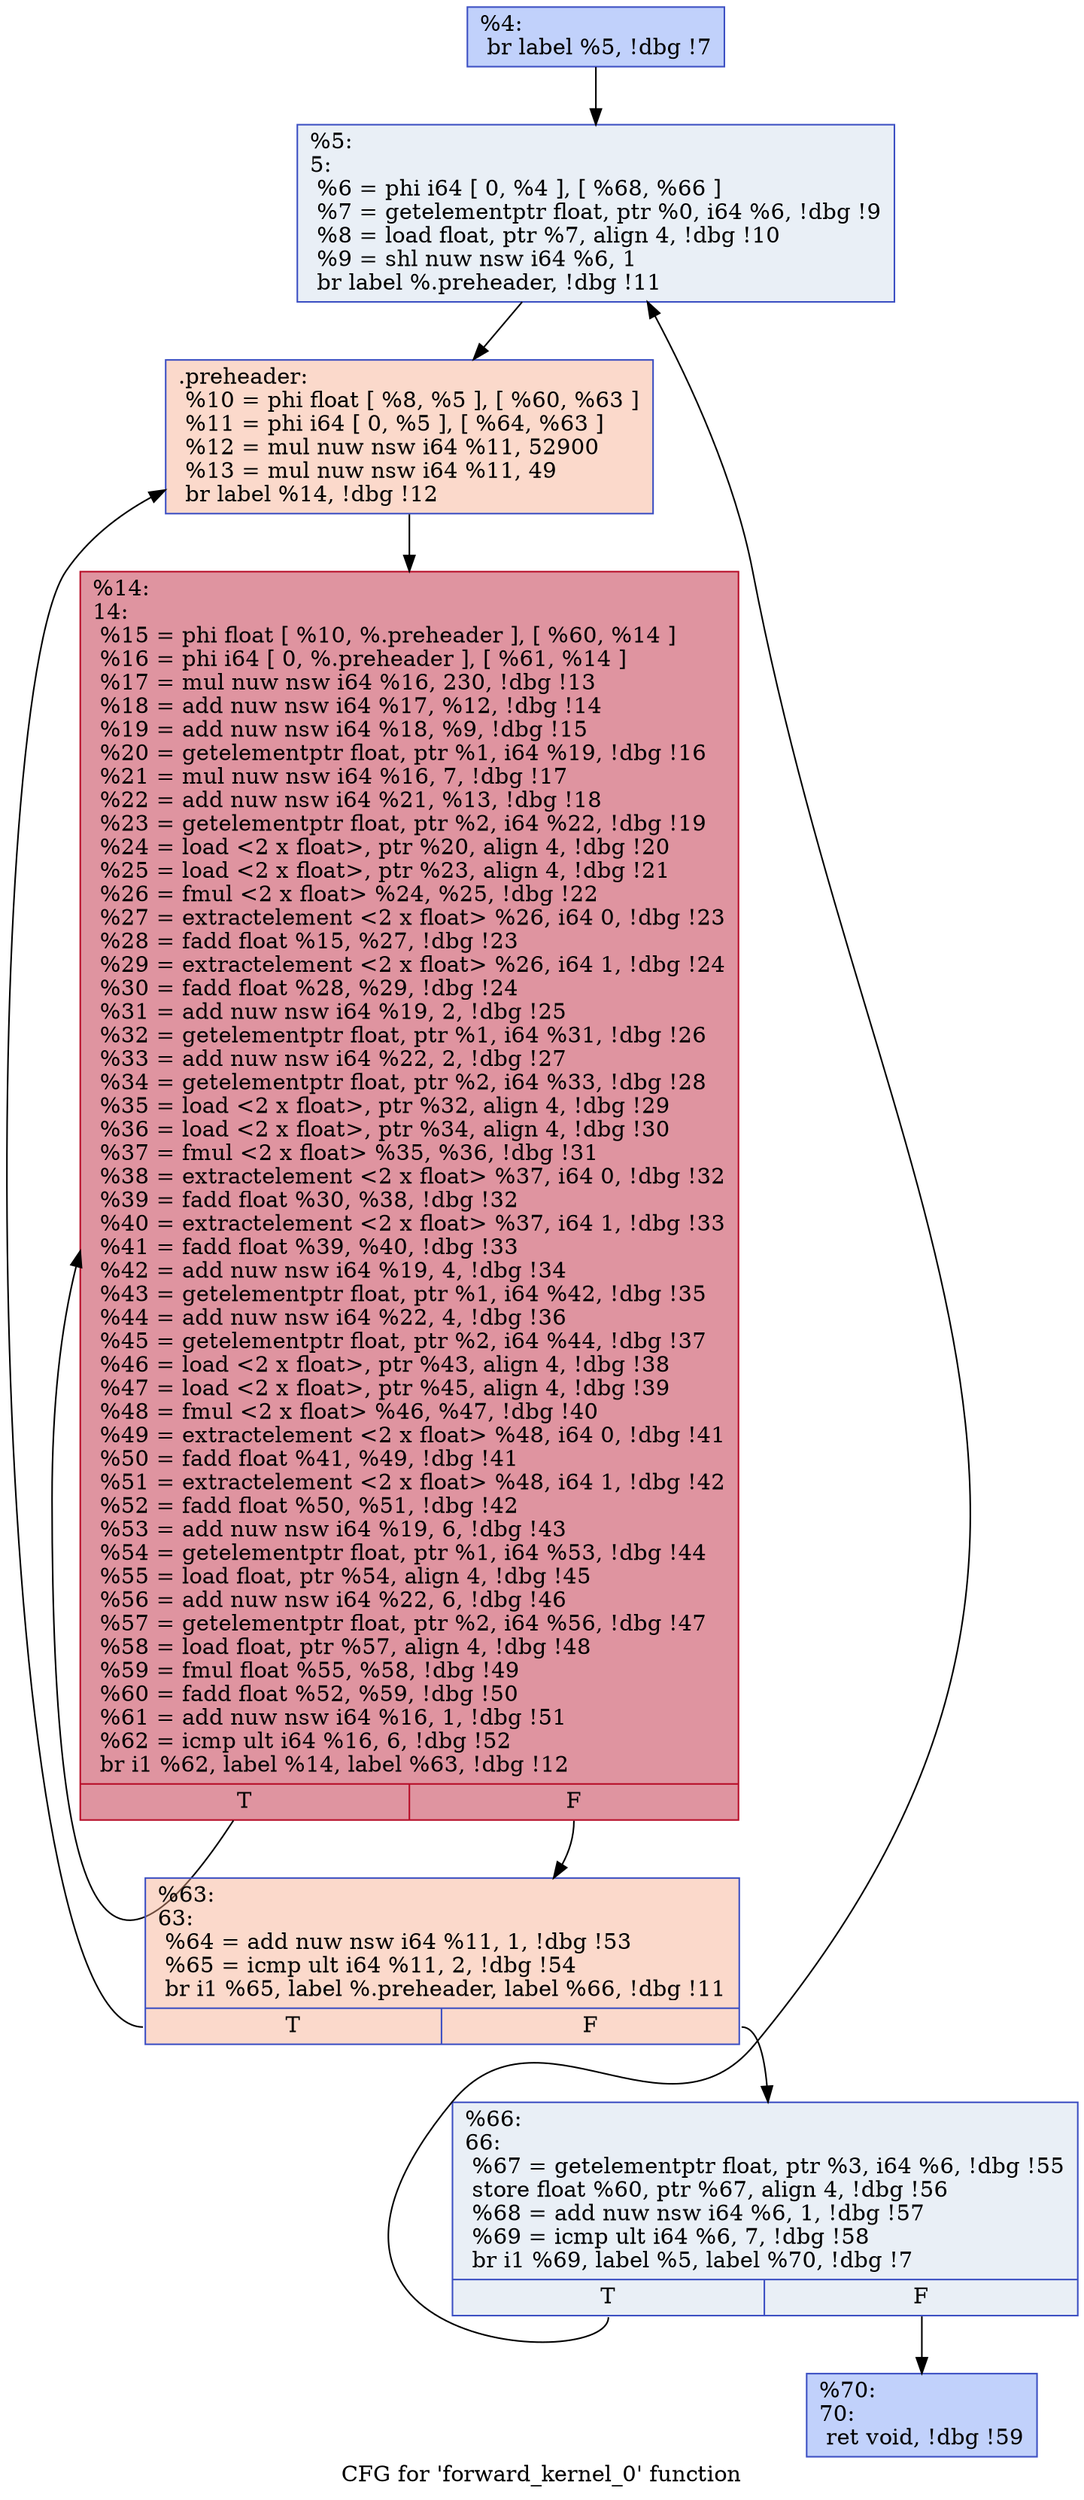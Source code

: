 digraph "CFG for 'forward_kernel_0' function" {
	label="CFG for 'forward_kernel_0' function";

	Node0x55d06c178320 [shape=record,color="#3d50c3ff", style=filled, fillcolor="#7396f570",label="{%4:\l  br label %5, !dbg !7\l}"];
	Node0x55d06c178320 -> Node0x55d06c178400;
	Node0x55d06c178400 [shape=record,color="#3d50c3ff", style=filled, fillcolor="#cedaeb70",label="{%5:\l5:                                                \l  %6 = phi i64 [ 0, %4 ], [ %68, %66 ]\l  %7 = getelementptr float, ptr %0, i64 %6, !dbg !9\l  %8 = load float, ptr %7, align 4, !dbg !10\l  %9 = shl nuw nsw i64 %6, 1\l  br label %.preheader, !dbg !11\l}"];
	Node0x55d06c178400 -> Node0x55d06c1783b0;
	Node0x55d06c1783b0 [shape=record,color="#3d50c3ff", style=filled, fillcolor="#f7a88970",label="{.preheader:                                       \l  %10 = phi float [ %8, %5 ], [ %60, %63 ]\l  %11 = phi i64 [ 0, %5 ], [ %64, %63 ]\l  %12 = mul nuw nsw i64 %11, 52900\l  %13 = mul nuw nsw i64 %11, 49\l  br label %14, !dbg !12\l}"];
	Node0x55d06c1783b0 -> Node0x55d06c179980;
	Node0x55d06c179980 [shape=record,color="#b70d28ff", style=filled, fillcolor="#b70d2870",label="{%14:\l14:                                               \l  %15 = phi float [ %10, %.preheader ], [ %60, %14 ]\l  %16 = phi i64 [ 0, %.preheader ], [ %61, %14 ]\l  %17 = mul nuw nsw i64 %16, 230, !dbg !13\l  %18 = add nuw nsw i64 %17, %12, !dbg !14\l  %19 = add nuw nsw i64 %18, %9, !dbg !15\l  %20 = getelementptr float, ptr %1, i64 %19, !dbg !16\l  %21 = mul nuw nsw i64 %16, 7, !dbg !17\l  %22 = add nuw nsw i64 %21, %13, !dbg !18\l  %23 = getelementptr float, ptr %2, i64 %22, !dbg !19\l  %24 = load \<2 x float\>, ptr %20, align 4, !dbg !20\l  %25 = load \<2 x float\>, ptr %23, align 4, !dbg !21\l  %26 = fmul \<2 x float\> %24, %25, !dbg !22\l  %27 = extractelement \<2 x float\> %26, i64 0, !dbg !23\l  %28 = fadd float %15, %27, !dbg !23\l  %29 = extractelement \<2 x float\> %26, i64 1, !dbg !24\l  %30 = fadd float %28, %29, !dbg !24\l  %31 = add nuw nsw i64 %19, 2, !dbg !25\l  %32 = getelementptr float, ptr %1, i64 %31, !dbg !26\l  %33 = add nuw nsw i64 %22, 2, !dbg !27\l  %34 = getelementptr float, ptr %2, i64 %33, !dbg !28\l  %35 = load \<2 x float\>, ptr %32, align 4, !dbg !29\l  %36 = load \<2 x float\>, ptr %34, align 4, !dbg !30\l  %37 = fmul \<2 x float\> %35, %36, !dbg !31\l  %38 = extractelement \<2 x float\> %37, i64 0, !dbg !32\l  %39 = fadd float %30, %38, !dbg !32\l  %40 = extractelement \<2 x float\> %37, i64 1, !dbg !33\l  %41 = fadd float %39, %40, !dbg !33\l  %42 = add nuw nsw i64 %19, 4, !dbg !34\l  %43 = getelementptr float, ptr %1, i64 %42, !dbg !35\l  %44 = add nuw nsw i64 %22, 4, !dbg !36\l  %45 = getelementptr float, ptr %2, i64 %44, !dbg !37\l  %46 = load \<2 x float\>, ptr %43, align 4, !dbg !38\l  %47 = load \<2 x float\>, ptr %45, align 4, !dbg !39\l  %48 = fmul \<2 x float\> %46, %47, !dbg !40\l  %49 = extractelement \<2 x float\> %48, i64 0, !dbg !41\l  %50 = fadd float %41, %49, !dbg !41\l  %51 = extractelement \<2 x float\> %48, i64 1, !dbg !42\l  %52 = fadd float %50, %51, !dbg !42\l  %53 = add nuw nsw i64 %19, 6, !dbg !43\l  %54 = getelementptr float, ptr %1, i64 %53, !dbg !44\l  %55 = load float, ptr %54, align 4, !dbg !45\l  %56 = add nuw nsw i64 %22, 6, !dbg !46\l  %57 = getelementptr float, ptr %2, i64 %56, !dbg !47\l  %58 = load float, ptr %57, align 4, !dbg !48\l  %59 = fmul float %55, %58, !dbg !49\l  %60 = fadd float %52, %59, !dbg !50\l  %61 = add nuw nsw i64 %16, 1, !dbg !51\l  %62 = icmp ult i64 %16, 6, !dbg !52\l  br i1 %62, label %14, label %63, !dbg !12\l|{<s0>T|<s1>F}}"];
	Node0x55d06c179980:s0 -> Node0x55d06c179980;
	Node0x55d06c179980:s1 -> Node0x55d06c179600;
	Node0x55d06c179600 [shape=record,color="#3d50c3ff", style=filled, fillcolor="#f7a88970",label="{%63:\l63:                                               \l  %64 = add nuw nsw i64 %11, 1, !dbg !53\l  %65 = icmp ult i64 %11, 2, !dbg !54\l  br i1 %65, label %.preheader, label %66, !dbg !11\l|{<s0>T|<s1>F}}"];
	Node0x55d06c179600:s0 -> Node0x55d06c1783b0;
	Node0x55d06c179600:s1 -> Node0x55d06c178c20;
	Node0x55d06c178c20 [shape=record,color="#3d50c3ff", style=filled, fillcolor="#cedaeb70",label="{%66:\l66:                                               \l  %67 = getelementptr float, ptr %3, i64 %6, !dbg !55\l  store float %60, ptr %67, align 4, !dbg !56\l  %68 = add nuw nsw i64 %6, 1, !dbg !57\l  %69 = icmp ult i64 %6, 7, !dbg !58\l  br i1 %69, label %5, label %70, !dbg !7\l|{<s0>T|<s1>F}}"];
	Node0x55d06c178c20:s0 -> Node0x55d06c178400;
	Node0x55d06c178c20:s1 -> Node0x55d06c183380;
	Node0x55d06c183380 [shape=record,color="#3d50c3ff", style=filled, fillcolor="#7396f570",label="{%70:\l70:                                               \l  ret void, !dbg !59\l}"];
}
